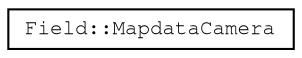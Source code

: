 digraph "Graphical Class Hierarchy"
{
 // LATEX_PDF_SIZE
  edge [fontname="FreeMono",fontsize="10",labelfontname="FreeMono",labelfontsize="10"];
  node [fontname="FreeMono",fontsize="10",shape=record];
  rankdir="LR";
  Node0 [label="Field::MapdataCamera",height=0.2,width=0.4,color="black", fillcolor="white", style="filled",URL="$struct_field_1_1_mapdata_camera.html",tooltip=" "];
}

